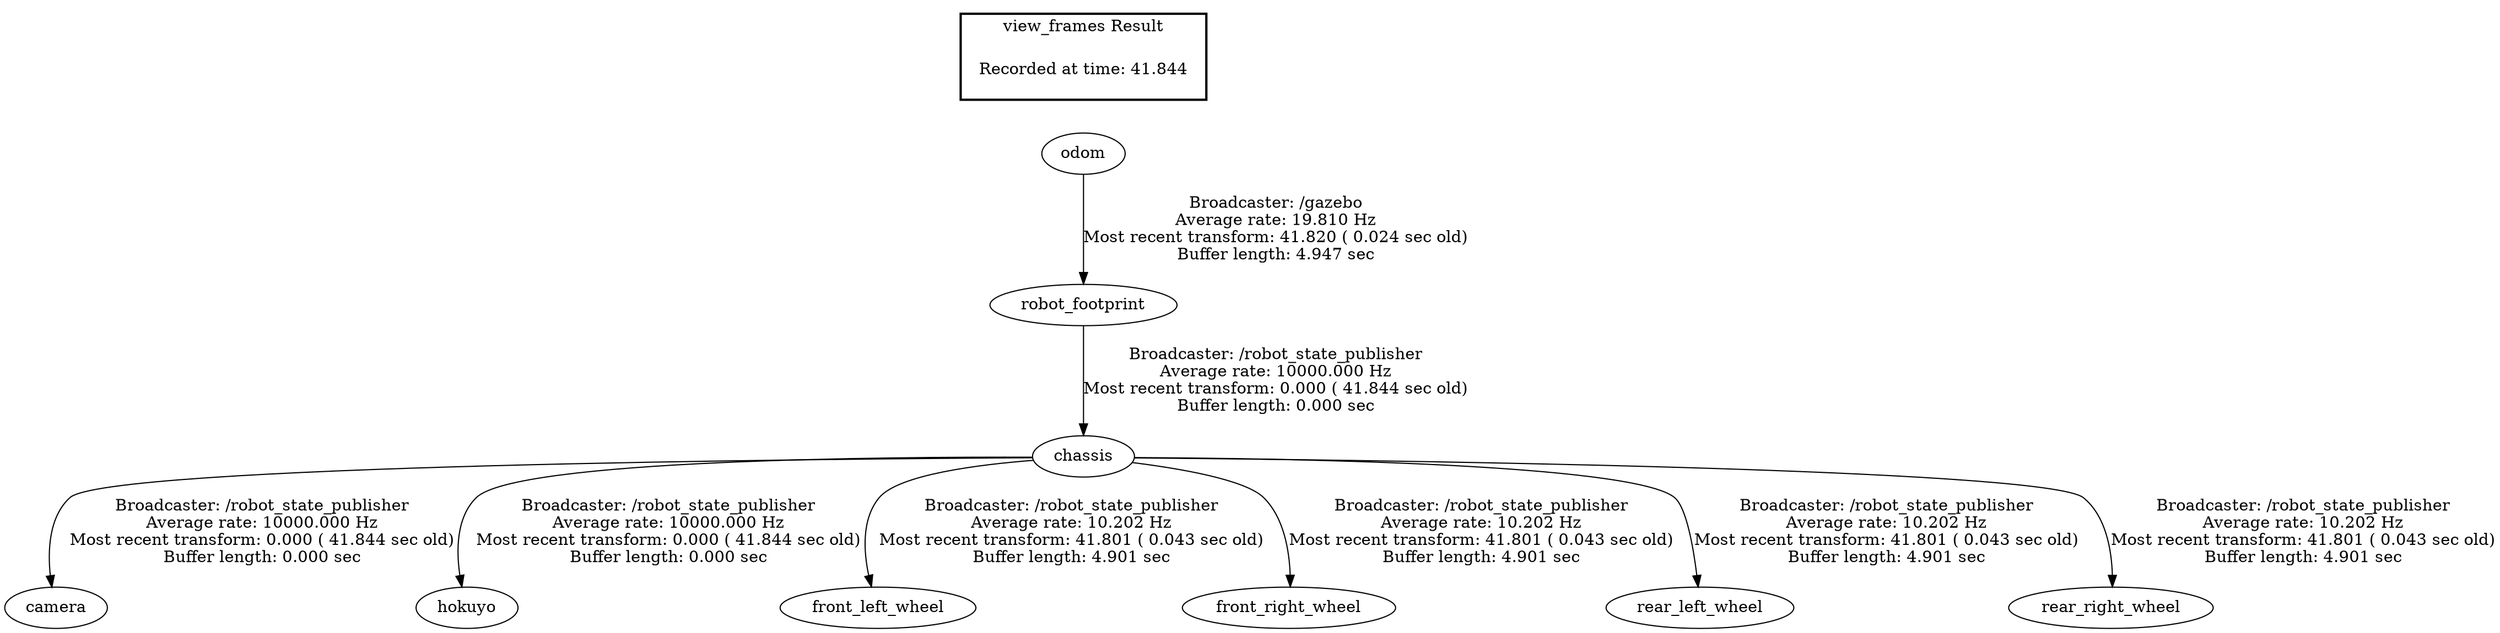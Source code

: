 digraph G {
"chassis" -> "camera"[label="Broadcaster: /robot_state_publisher\nAverage rate: 10000.000 Hz\nMost recent transform: 0.000 ( 41.844 sec old)\nBuffer length: 0.000 sec\n"];
"robot_footprint" -> "chassis"[label="Broadcaster: /robot_state_publisher\nAverage rate: 10000.000 Hz\nMost recent transform: 0.000 ( 41.844 sec old)\nBuffer length: 0.000 sec\n"];
"chassis" -> "hokuyo"[label="Broadcaster: /robot_state_publisher\nAverage rate: 10000.000 Hz\nMost recent transform: 0.000 ( 41.844 sec old)\nBuffer length: 0.000 sec\n"];
"odom" -> "robot_footprint"[label="Broadcaster: /gazebo\nAverage rate: 19.810 Hz\nMost recent transform: 41.820 ( 0.024 sec old)\nBuffer length: 4.947 sec\n"];
"chassis" -> "front_left_wheel"[label="Broadcaster: /robot_state_publisher\nAverage rate: 10.202 Hz\nMost recent transform: 41.801 ( 0.043 sec old)\nBuffer length: 4.901 sec\n"];
"chassis" -> "front_right_wheel"[label="Broadcaster: /robot_state_publisher\nAverage rate: 10.202 Hz\nMost recent transform: 41.801 ( 0.043 sec old)\nBuffer length: 4.901 sec\n"];
"chassis" -> "rear_left_wheel"[label="Broadcaster: /robot_state_publisher\nAverage rate: 10.202 Hz\nMost recent transform: 41.801 ( 0.043 sec old)\nBuffer length: 4.901 sec\n"];
"chassis" -> "rear_right_wheel"[label="Broadcaster: /robot_state_publisher\nAverage rate: 10.202 Hz\nMost recent transform: 41.801 ( 0.043 sec old)\nBuffer length: 4.901 sec\n"];
edge [style=invis];
 subgraph cluster_legend { style=bold; color=black; label ="view_frames Result";
"Recorded at time: 41.844"[ shape=plaintext ] ;
 }->"odom";
}